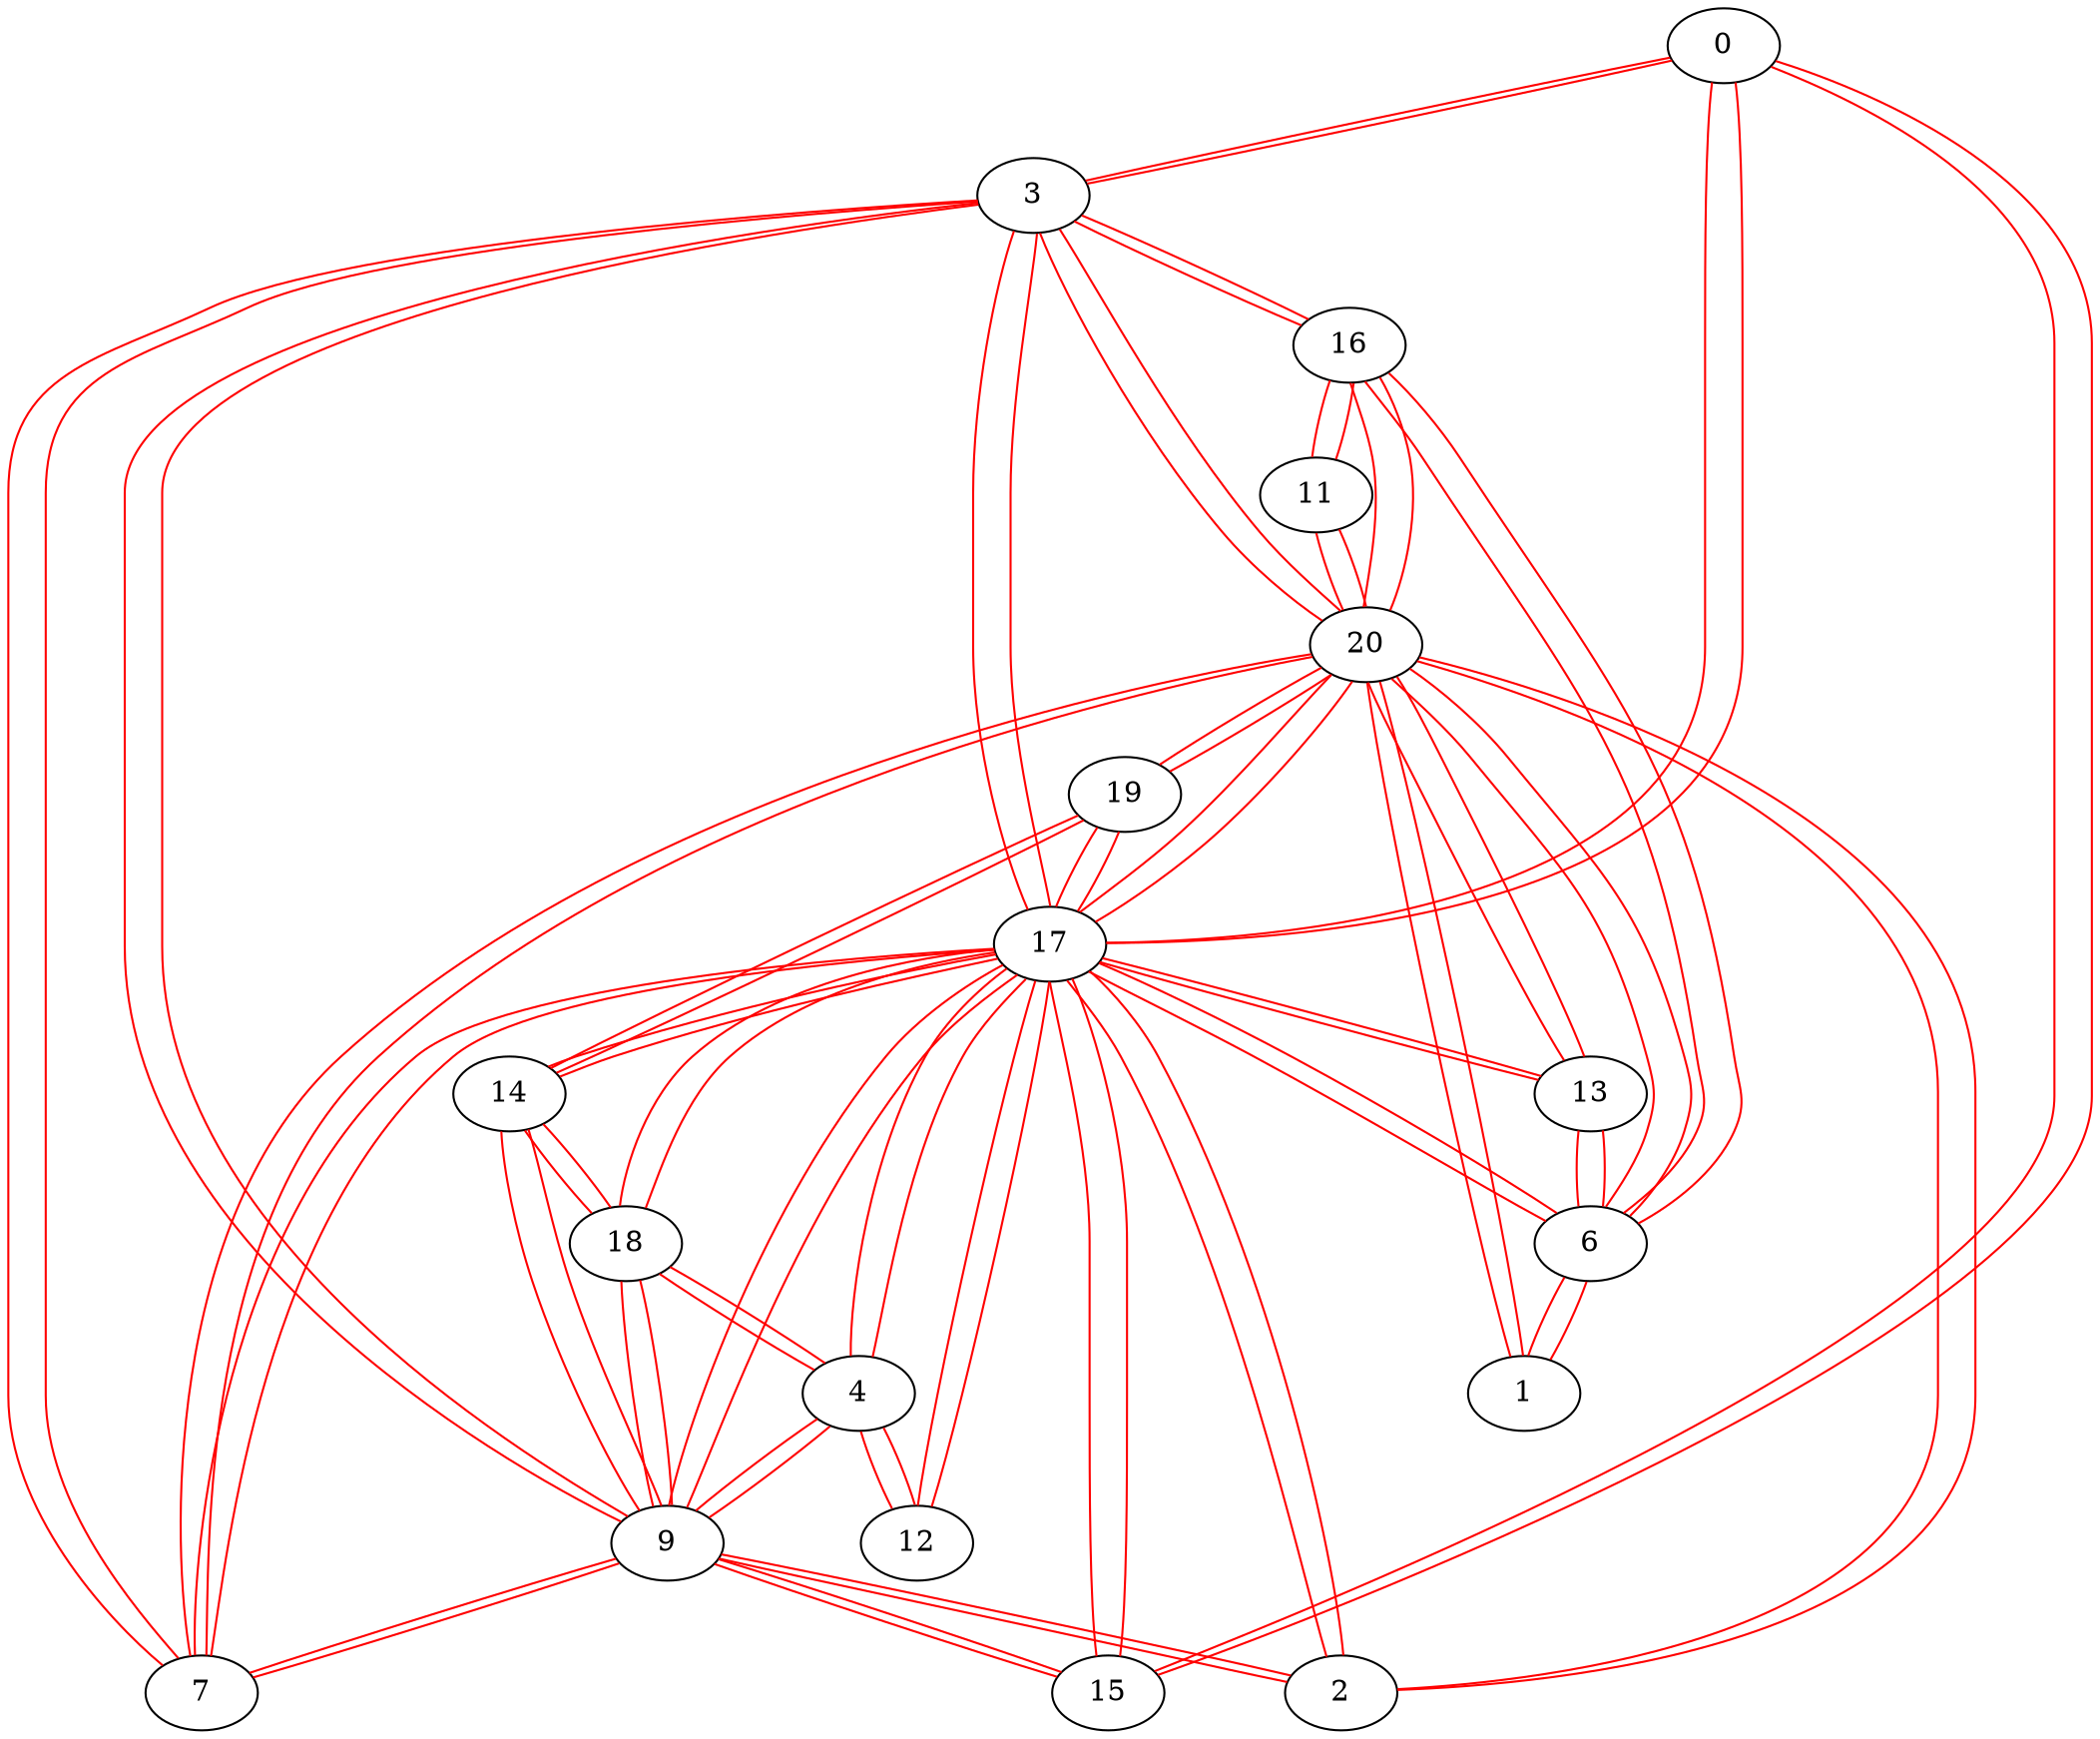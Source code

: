 graph{
0 -- 3 [color=red];
0 -- 15 [color=red];
0 -- 17 [color=red];
1 -- 6 [color=red];
1 -- 20 [color=red];
2 -- 9 [color=red];
2 -- 17 [color=red];
2 -- 20 [color=red];
3 -- 0 [color=red];
3 -- 7 [color=red];
3 -- 9 [color=red];
3 -- 16 [color=red];
3 -- 17 [color=red];
3 -- 20 [color=red];
4 -- 9 [color=red];
4 -- 12 [color=red];
4 -- 17 [color=red];
4 -- 18 [color=red];
6 -- 1 [color=red];
6 -- 13 [color=red];
6 -- 16 [color=red];
6 -- 17 [color=red];
6 -- 20 [color=red];
7 -- 3 [color=red];
7 -- 9 [color=red];
7 -- 17 [color=red];
7 -- 20 [color=red];
9 -- 2 [color=red];
9 -- 3 [color=red];
9 -- 4 [color=red];
9 -- 7 [color=red];
9 -- 14 [color=red];
9 -- 15 [color=red];
9 -- 17 [color=red];
9 -- 18 [color=red];
11 -- 16 [color=red];
11 -- 20 [color=red];
12 -- 4 [color=red];
12 -- 17 [color=red];
13 -- 6 [color=red];
13 -- 17 [color=red];
13 -- 20 [color=red];
14 -- 9 [color=red];
14 -- 17 [color=red];
14 -- 18 [color=red];
14 -- 19 [color=red];
15 -- 0 [color=red];
15 -- 9 [color=red];
15 -- 17 [color=red];
16 -- 3 [color=red];
16 -- 6 [color=red];
16 -- 11 [color=red];
16 -- 20 [color=red];
17 -- 0 [color=red];
17 -- 2 [color=red];
17 -- 3 [color=red];
17 -- 4 [color=red];
17 -- 6 [color=red];
17 -- 7 [color=red];
17 -- 9 [color=red];
17 -- 12 [color=red];
17 -- 13 [color=red];
17 -- 14 [color=red];
17 -- 15 [color=red];
17 -- 18 [color=red];
17 -- 19 [color=red];
17 -- 20 [color=red];
18 -- 4 [color=red];
18 -- 9 [color=red];
18 -- 14 [color=red];
18 -- 17 [color=red];
19 -- 14 [color=red];
19 -- 17 [color=red];
19 -- 20 [color=red];
20 -- 1 [color=red];
20 -- 2 [color=red];
20 -- 3 [color=red];
20 -- 6 [color=red];
20 -- 7 [color=red];
20 -- 11 [color=red];
20 -- 13 [color=red];
20 -- 16 [color=red];
20 -- 17 [color=red];
20 -- 19 [color=red];
}
